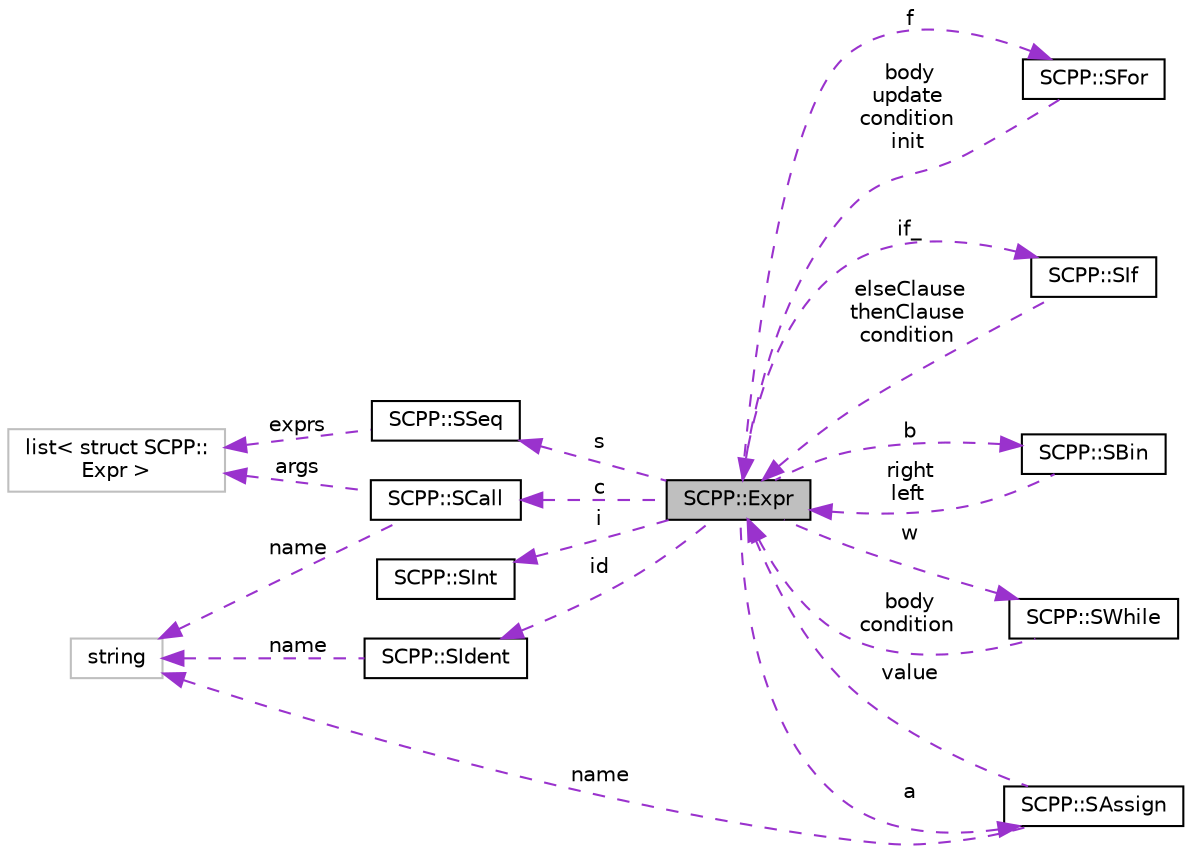 digraph "SCPP::Expr"
{
 // LATEX_PDF_SIZE
  edge [fontname="Helvetica",fontsize="10",labelfontname="Helvetica",labelfontsize="10"];
  node [fontname="Helvetica",fontsize="10",shape=record];
  rankdir="LR";
  Node1 [label="SCPP::Expr",height=0.2,width=0.4,color="black", fillcolor="grey75", style="filled", fontcolor="black",tooltip="式を表す構造体"];
  Node2 -> Node1 [dir="back",color="darkorchid3",fontsize="10",style="dashed",label=" f" ,fontname="Helvetica"];
  Node2 [label="SCPP::SFor",height=0.2,width=0.4,color="black", fillcolor="white", style="filled",URL="$structSCPP_1_1SFor.html",tooltip=" "];
  Node1 -> Node2 [dir="back",color="darkorchid3",fontsize="10",style="dashed",label=" body\nupdate\ncondition\ninit" ,fontname="Helvetica"];
  Node3 -> Node1 [dir="back",color="darkorchid3",fontsize="10",style="dashed",label=" if_" ,fontname="Helvetica"];
  Node3 [label="SCPP::SIf",height=0.2,width=0.4,color="black", fillcolor="white", style="filled",URL="$structSCPP_1_1SIf.html",tooltip=" "];
  Node1 -> Node3 [dir="back",color="darkorchid3",fontsize="10",style="dashed",label=" elseClause\nthenClause\ncondition" ,fontname="Helvetica"];
  Node4 -> Node1 [dir="back",color="darkorchid3",fontsize="10",style="dashed",label=" b" ,fontname="Helvetica"];
  Node4 [label="SCPP::SBin",height=0.2,width=0.4,color="black", fillcolor="white", style="filled",URL="$structSCPP_1_1SBin.html",tooltip=" "];
  Node1 -> Node4 [dir="back",color="darkorchid3",fontsize="10",style="dashed",label=" right\nleft" ,fontname="Helvetica"];
  Node5 -> Node1 [dir="back",color="darkorchid3",fontsize="10",style="dashed",label=" id" ,fontname="Helvetica"];
  Node5 [label="SCPP::SIdent",height=0.2,width=0.4,color="black", fillcolor="white", style="filled",URL="$structSCPP_1_1SIdent.html",tooltip=" "];
  Node6 -> Node5 [dir="back",color="darkorchid3",fontsize="10",style="dashed",label=" name" ,fontname="Helvetica"];
  Node6 [label="string",height=0.2,width=0.4,color="grey75", fillcolor="white", style="filled",tooltip=" "];
  Node7 -> Node1 [dir="back",color="darkorchid3",fontsize="10",style="dashed",label=" w" ,fontname="Helvetica"];
  Node7 [label="SCPP::SWhile",height=0.2,width=0.4,color="black", fillcolor="white", style="filled",URL="$structSCPP_1_1SWhile.html",tooltip=" "];
  Node1 -> Node7 [dir="back",color="darkorchid3",fontsize="10",style="dashed",label=" body\ncondition" ,fontname="Helvetica"];
  Node8 -> Node1 [dir="back",color="darkorchid3",fontsize="10",style="dashed",label=" s" ,fontname="Helvetica"];
  Node8 [label="SCPP::SSeq",height=0.2,width=0.4,color="black", fillcolor="white", style="filled",URL="$structSCPP_1_1SSeq.html",tooltip=" "];
  Node9 -> Node8 [dir="back",color="darkorchid3",fontsize="10",style="dashed",label=" exprs" ,fontname="Helvetica"];
  Node9 [label="list\< struct SCPP::\lExpr \>",height=0.2,width=0.4,color="grey75", fillcolor="white", style="filled",tooltip=" "];
  Node10 -> Node1 [dir="back",color="darkorchid3",fontsize="10",style="dashed",label=" i" ,fontname="Helvetica"];
  Node10 [label="SCPP::SInt",height=0.2,width=0.4,color="black", fillcolor="white", style="filled",URL="$structSCPP_1_1SInt.html",tooltip=" "];
  Node11 -> Node1 [dir="back",color="darkorchid3",fontsize="10",style="dashed",label=" a" ,fontname="Helvetica"];
  Node11 [label="SCPP::SAssign",height=0.2,width=0.4,color="black", fillcolor="white", style="filled",URL="$structSCPP_1_1SAssign.html",tooltip=" "];
  Node6 -> Node11 [dir="back",color="darkorchid3",fontsize="10",style="dashed",label=" name" ,fontname="Helvetica"];
  Node1 -> Node11 [dir="back",color="darkorchid3",fontsize="10",style="dashed",label=" value" ,fontname="Helvetica"];
  Node12 -> Node1 [dir="back",color="darkorchid3",fontsize="10",style="dashed",label=" c" ,fontname="Helvetica"];
  Node12 [label="SCPP::SCall",height=0.2,width=0.4,color="black", fillcolor="white", style="filled",URL="$structSCPP_1_1SCall.html",tooltip=" "];
  Node9 -> Node12 [dir="back",color="darkorchid3",fontsize="10",style="dashed",label=" args" ,fontname="Helvetica"];
  Node6 -> Node12 [dir="back",color="darkorchid3",fontsize="10",style="dashed",label=" name" ,fontname="Helvetica"];
}
